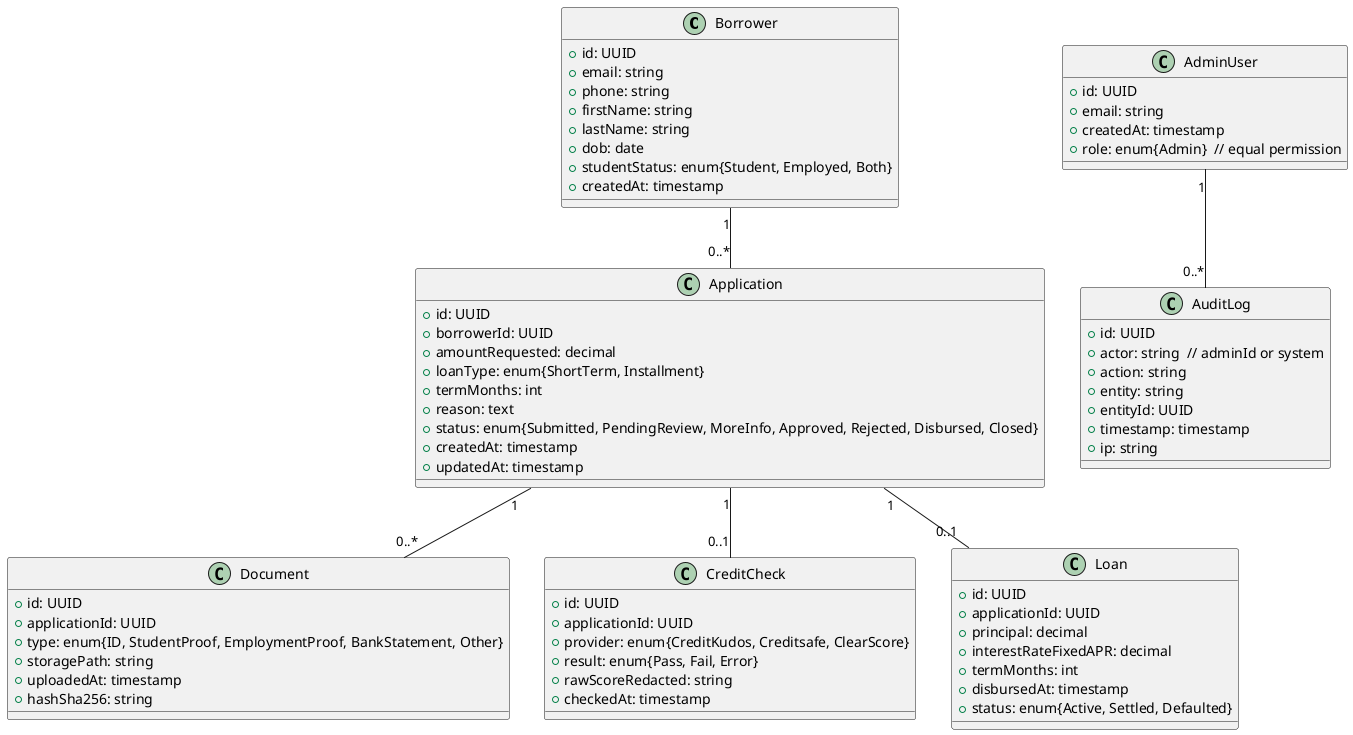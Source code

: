 @startuml Domain_Model
class Borrower {
  +id: UUID
  +email: string
  +phone: string
  +firstName: string
  +lastName: string
  +dob: date
  +studentStatus: enum{Student, Employed, Both}
  +createdAt: timestamp
}

class Application {
  +id: UUID
  +borrowerId: UUID
  +amountRequested: decimal
  +loanType: enum{ShortTerm, Installment}
  +termMonths: int
  +reason: text
  +status: enum{Submitted, PendingReview, MoreInfo, Approved, Rejected, Disbursed, Closed}
  +createdAt: timestamp
  +updatedAt: timestamp
}

class Document {
  +id: UUID
  +applicationId: UUID
  +type: enum{ID, StudentProof, EmploymentProof, BankStatement, Other}
  +storagePath: string
  +uploadedAt: timestamp
  +hashSha256: string
}

class CreditCheck {
  +id: UUID
  +applicationId: UUID
  +provider: enum{CreditKudos, Creditsafe, ClearScore}
  +result: enum{Pass, Fail, Error}
  +rawScoreRedacted: string
  +checkedAt: timestamp
}

class AdminUser {
  +id: UUID
  +email: string
  +createdAt: timestamp
  +role: enum{Admin}  // equal permission
}

class Loan {
  +id: UUID
  +applicationId: UUID
  +principal: decimal
  +interestRateFixedAPR: decimal
  +termMonths: int
  +disbursedAt: timestamp
  +status: enum{Active, Settled, Defaulted}
}

class AuditLog {
  +id: UUID
  +actor: string  // adminId or system
  +action: string
  +entity: string
  +entityId: UUID
  +timestamp: timestamp
  +ip: string
}

Borrower "1" -- "0..*" Application
Application "1" -- "0..*" Document
Application "1" -- "0..1" CreditCheck
Application "1" -- "0..1" Loan
AdminUser "1" -- "0..*" AuditLog
@enduml
